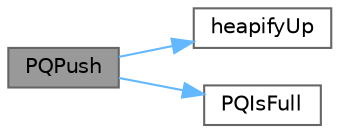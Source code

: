 digraph "PQPush"
{
 // LATEX_PDF_SIZE
  bgcolor="transparent";
  edge [fontname=Helvetica,fontsize=10,labelfontname=Helvetica,labelfontsize=10];
  node [fontname=Helvetica,fontsize=10,shape=box,height=0.2,width=0.4];
  rankdir="LR";
  Node1 [label="PQPush",height=0.2,width=0.4,color="gray40", fillcolor="grey60", style="filled", fontcolor="black",tooltip="Pushes a task with a given priority onto the priority queue."];
  Node1 -> Node2 [color="steelblue1",style="solid"];
  Node2 [label="heapifyUp",height=0.2,width=0.4,color="grey40", fillcolor="white", style="filled",URL="$PriorityQueue_8c.html#ab7631090c485201b8c6f7773b0575e3f",tooltip="Restores the heap property by moving the node at the given index up."];
  Node1 -> Node3 [color="steelblue1",style="solid"];
  Node3 [label="PQIsFull",height=0.2,width=0.4,color="grey40", fillcolor="white", style="filled",URL="$PriorityQueue_8c.html#aca9cc7f25c9cc6fd37c05dbb5b81e727",tooltip="Checks if the priority queue is full."];
}
